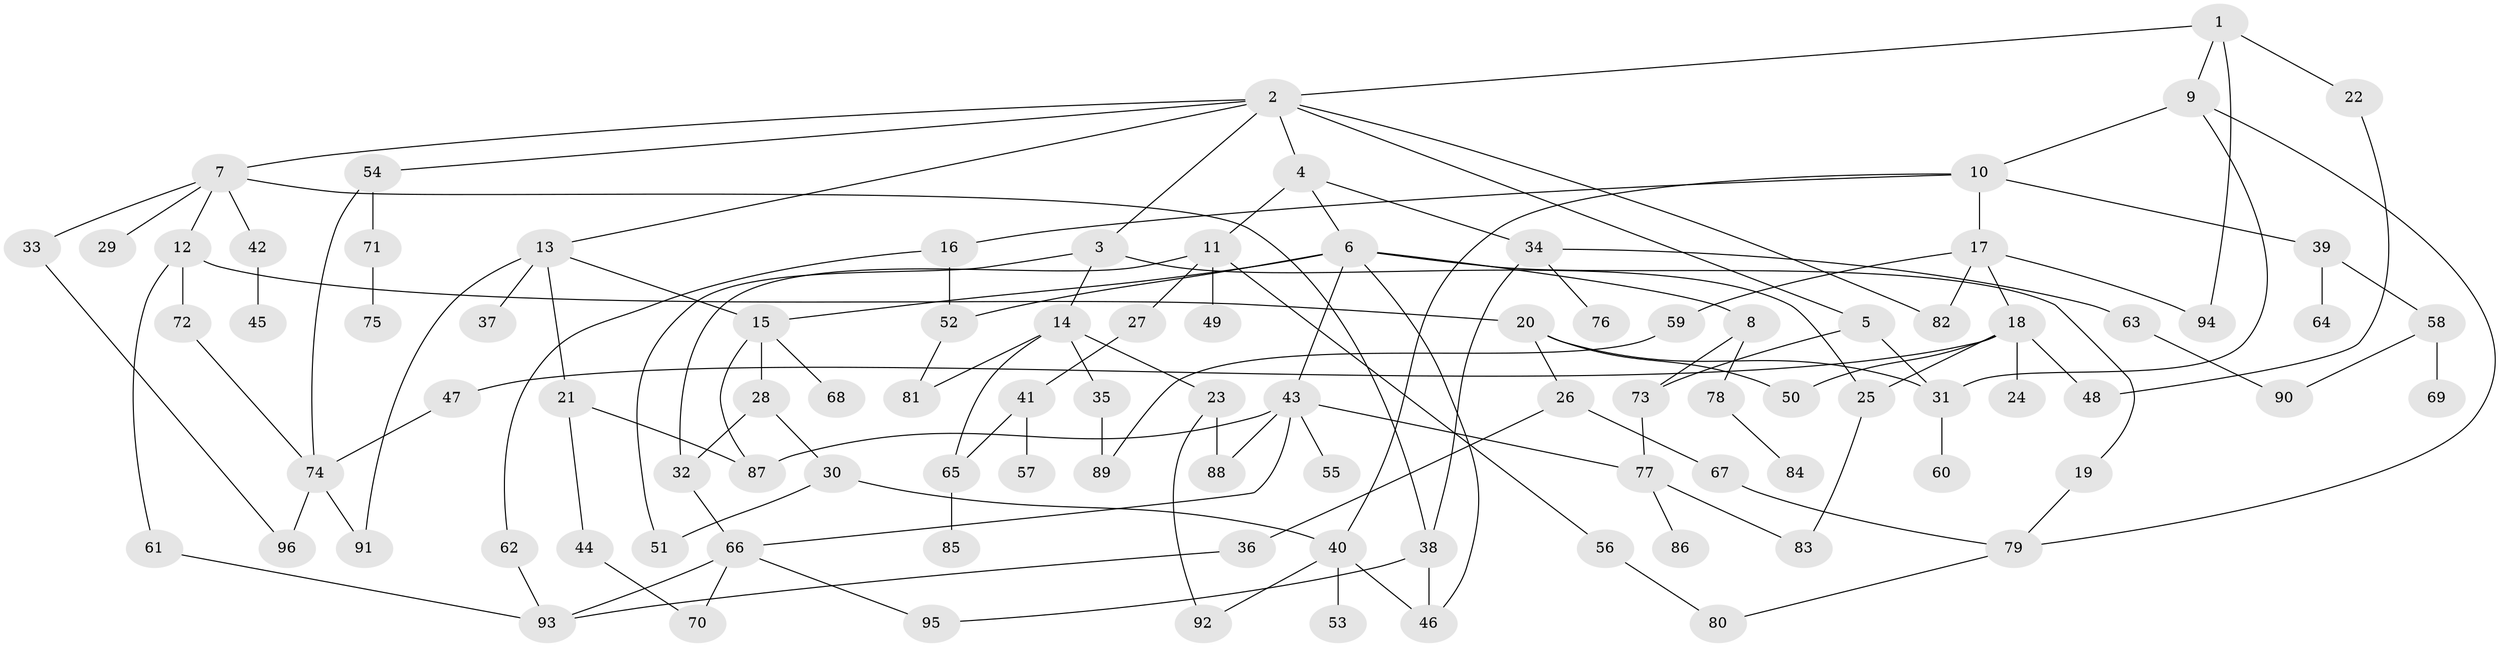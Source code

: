 // Generated by graph-tools (version 1.1) at 2025/13/03/09/25 04:13:19]
// undirected, 96 vertices, 134 edges
graph export_dot {
graph [start="1"]
  node [color=gray90,style=filled];
  1;
  2;
  3;
  4;
  5;
  6;
  7;
  8;
  9;
  10;
  11;
  12;
  13;
  14;
  15;
  16;
  17;
  18;
  19;
  20;
  21;
  22;
  23;
  24;
  25;
  26;
  27;
  28;
  29;
  30;
  31;
  32;
  33;
  34;
  35;
  36;
  37;
  38;
  39;
  40;
  41;
  42;
  43;
  44;
  45;
  46;
  47;
  48;
  49;
  50;
  51;
  52;
  53;
  54;
  55;
  56;
  57;
  58;
  59;
  60;
  61;
  62;
  63;
  64;
  65;
  66;
  67;
  68;
  69;
  70;
  71;
  72;
  73;
  74;
  75;
  76;
  77;
  78;
  79;
  80;
  81;
  82;
  83;
  84;
  85;
  86;
  87;
  88;
  89;
  90;
  91;
  92;
  93;
  94;
  95;
  96;
  1 -- 2;
  1 -- 9;
  1 -- 22;
  1 -- 94;
  2 -- 3;
  2 -- 4;
  2 -- 5;
  2 -- 7;
  2 -- 13;
  2 -- 54;
  2 -- 82;
  3 -- 14;
  3 -- 51;
  3 -- 25;
  4 -- 6;
  4 -- 11;
  4 -- 34;
  5 -- 73;
  5 -- 31;
  6 -- 8;
  6 -- 19;
  6 -- 43;
  6 -- 52;
  6 -- 46;
  6 -- 15;
  7 -- 12;
  7 -- 29;
  7 -- 33;
  7 -- 38;
  7 -- 42;
  8 -- 78;
  8 -- 73;
  9 -- 10;
  9 -- 31;
  9 -- 79;
  10 -- 16;
  10 -- 17;
  10 -- 39;
  10 -- 40;
  11 -- 27;
  11 -- 32;
  11 -- 49;
  11 -- 56;
  12 -- 20;
  12 -- 61;
  12 -- 72;
  13 -- 15;
  13 -- 21;
  13 -- 37;
  13 -- 91;
  14 -- 23;
  14 -- 35;
  14 -- 65;
  14 -- 81;
  15 -- 28;
  15 -- 68;
  15 -- 87;
  16 -- 52;
  16 -- 62;
  17 -- 18;
  17 -- 59;
  17 -- 94;
  17 -- 82;
  18 -- 24;
  18 -- 25;
  18 -- 47;
  18 -- 48;
  18 -- 50;
  19 -- 79;
  20 -- 26;
  20 -- 31;
  20 -- 50;
  21 -- 44;
  21 -- 87;
  22 -- 48;
  23 -- 88;
  23 -- 92;
  25 -- 83;
  26 -- 36;
  26 -- 67;
  27 -- 41;
  28 -- 30;
  28 -- 32;
  30 -- 40;
  30 -- 51;
  31 -- 60;
  32 -- 66;
  33 -- 96;
  34 -- 63;
  34 -- 76;
  34 -- 38;
  35 -- 89;
  36 -- 93;
  38 -- 95;
  38 -- 46;
  39 -- 58;
  39 -- 64;
  40 -- 46;
  40 -- 53;
  40 -- 92;
  41 -- 57;
  41 -- 65;
  42 -- 45;
  43 -- 55;
  43 -- 77;
  43 -- 87;
  43 -- 88;
  43 -- 66;
  44 -- 70;
  47 -- 74;
  52 -- 81;
  54 -- 71;
  54 -- 74;
  56 -- 80;
  58 -- 69;
  58 -- 90;
  59 -- 89;
  61 -- 93;
  62 -- 93;
  63 -- 90;
  65 -- 85;
  66 -- 93;
  66 -- 95;
  66 -- 70;
  67 -- 79;
  71 -- 75;
  72 -- 74;
  73 -- 77;
  74 -- 91;
  74 -- 96;
  77 -- 83;
  77 -- 86;
  78 -- 84;
  79 -- 80;
}
